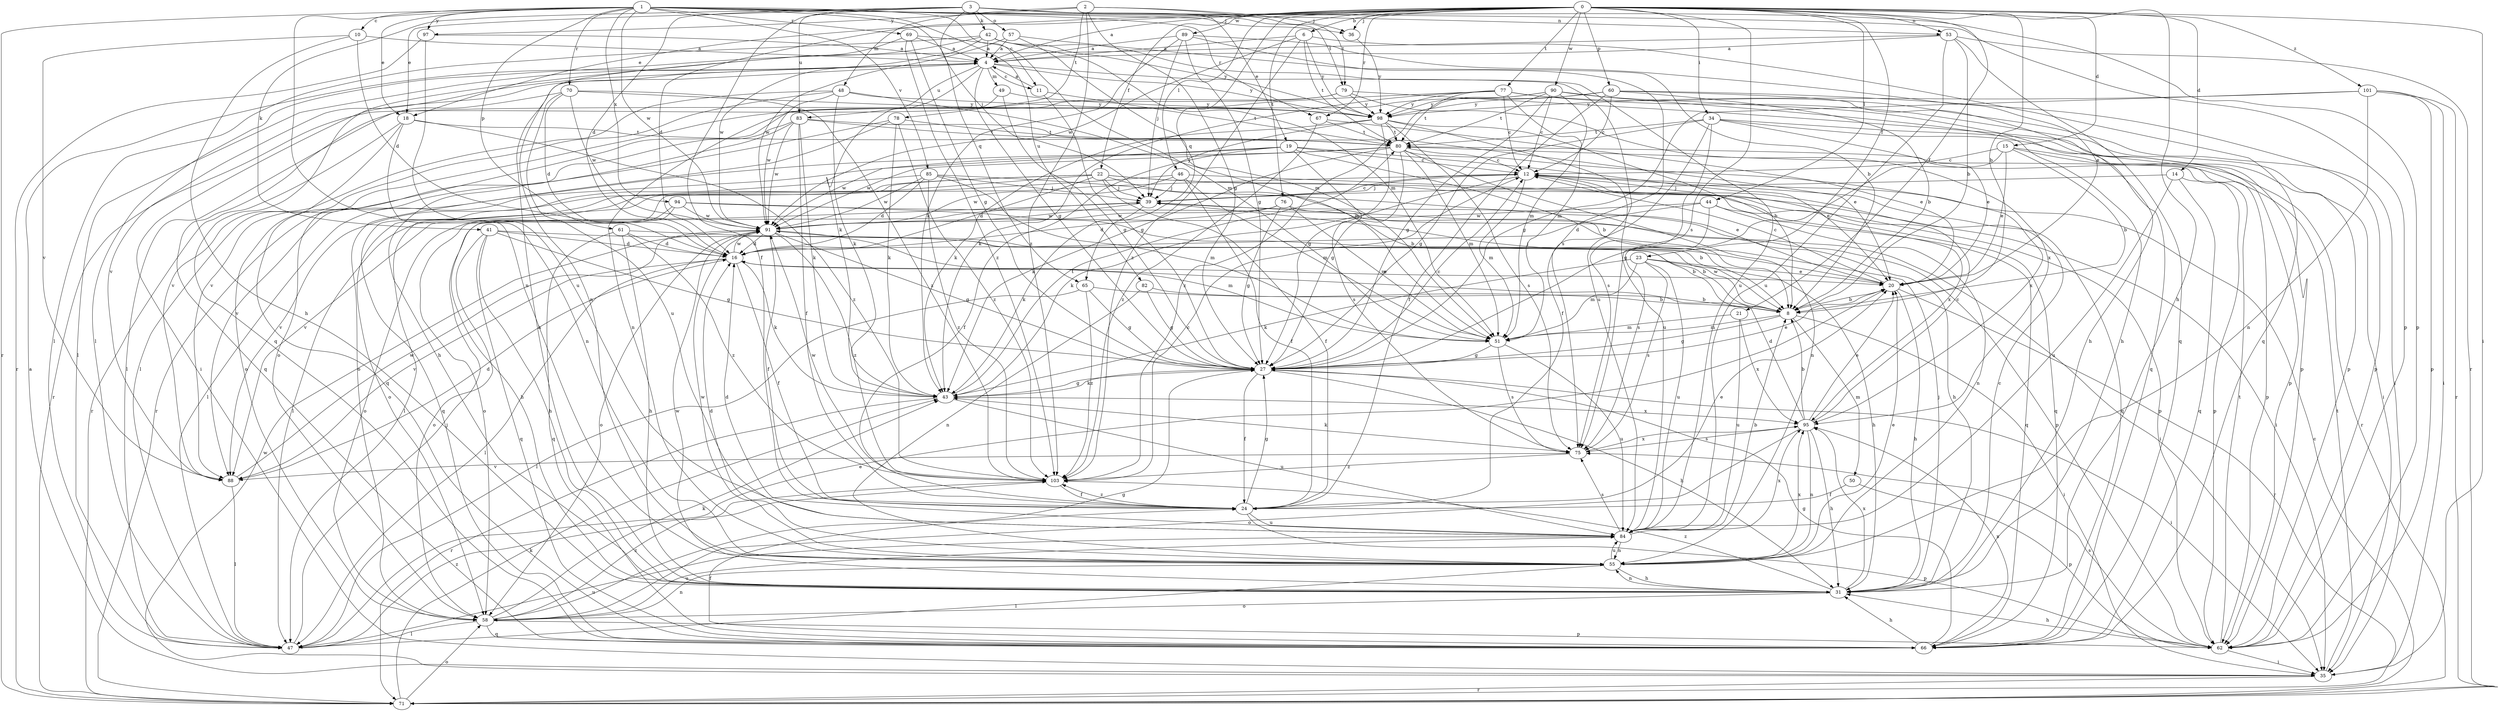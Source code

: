 strict digraph  {
0;
1;
2;
3;
4;
6;
8;
10;
11;
12;
14;
15;
16;
18;
19;
20;
21;
22;
23;
24;
27;
31;
34;
35;
36;
39;
41;
42;
43;
44;
46;
47;
48;
49;
50;
51;
53;
55;
57;
58;
60;
61;
62;
65;
66;
67;
69;
70;
71;
75;
76;
77;
78;
79;
80;
82;
83;
84;
85;
88;
89;
90;
91;
94;
95;
97;
98;
101;
103;
0 -> 4  [label=a];
0 -> 6  [label=b];
0 -> 8  [label=b];
0 -> 14  [label=d];
0 -> 15  [label=d];
0 -> 16  [label=d];
0 -> 18  [label=e];
0 -> 21  [label=f];
0 -> 22  [label=f];
0 -> 23  [label=f];
0 -> 31  [label=h];
0 -> 34  [label=i];
0 -> 35  [label=i];
0 -> 36  [label=j];
0 -> 44  [label=l];
0 -> 46  [label=l];
0 -> 53  [label=n];
0 -> 60  [label=p];
0 -> 65  [label=q];
0 -> 67  [label=r];
0 -> 75  [label=s];
0 -> 76  [label=t];
0 -> 77  [label=t];
0 -> 89  [label=w];
0 -> 90  [label=w];
0 -> 101  [label=z];
1 -> 10  [label=c];
1 -> 11  [label=c];
1 -> 18  [label=e];
1 -> 36  [label=j];
1 -> 53  [label=n];
1 -> 55  [label=n];
1 -> 61  [label=p];
1 -> 62  [label=p];
1 -> 65  [label=q];
1 -> 67  [label=r];
1 -> 69  [label=r];
1 -> 70  [label=r];
1 -> 71  [label=r];
1 -> 82  [label=u];
1 -> 85  [label=v];
1 -> 91  [label=w];
1 -> 94  [label=x];
1 -> 97  [label=y];
2 -> 27  [label=g];
2 -> 36  [label=j];
2 -> 48  [label=m];
2 -> 78  [label=t];
2 -> 79  [label=t];
2 -> 97  [label=y];
2 -> 103  [label=z];
3 -> 16  [label=d];
3 -> 18  [label=e];
3 -> 19  [label=e];
3 -> 24  [label=f];
3 -> 39  [label=j];
3 -> 41  [label=k];
3 -> 42  [label=k];
3 -> 57  [label=o];
3 -> 62  [label=p];
3 -> 79  [label=t];
3 -> 83  [label=u];
4 -> 11  [label=c];
4 -> 27  [label=g];
4 -> 31  [label=h];
4 -> 35  [label=i];
4 -> 43  [label=k];
4 -> 47  [label=l];
4 -> 49  [label=m];
4 -> 83  [label=u];
4 -> 84  [label=u];
4 -> 88  [label=v];
4 -> 98  [label=y];
6 -> 4  [label=a];
6 -> 66  [label=q];
6 -> 80  [label=t];
6 -> 91  [label=w];
6 -> 98  [label=y];
6 -> 103  [label=z];
8 -> 27  [label=g];
8 -> 35  [label=i];
8 -> 50  [label=m];
8 -> 51  [label=m];
8 -> 91  [label=w];
10 -> 4  [label=a];
10 -> 16  [label=d];
10 -> 31  [label=h];
10 -> 88  [label=v];
11 -> 4  [label=a];
11 -> 27  [label=g];
11 -> 80  [label=t];
12 -> 39  [label=j];
12 -> 43  [label=k];
12 -> 51  [label=m];
12 -> 66  [label=q];
12 -> 88  [label=v];
12 -> 95  [label=x];
14 -> 39  [label=j];
14 -> 62  [label=p];
14 -> 66  [label=q];
14 -> 84  [label=u];
15 -> 8  [label=b];
15 -> 12  [label=c];
15 -> 20  [label=e];
15 -> 27  [label=g];
15 -> 62  [label=p];
15 -> 71  [label=r];
16 -> 20  [label=e];
16 -> 24  [label=f];
16 -> 43  [label=k];
16 -> 47  [label=l];
16 -> 88  [label=v];
16 -> 91  [label=w];
18 -> 55  [label=n];
18 -> 66  [label=q];
18 -> 71  [label=r];
18 -> 80  [label=t];
18 -> 103  [label=z];
19 -> 8  [label=b];
19 -> 12  [label=c];
19 -> 20  [label=e];
19 -> 24  [label=f];
19 -> 75  [label=s];
19 -> 88  [label=v];
19 -> 91  [label=w];
20 -> 8  [label=b];
20 -> 12  [label=c];
20 -> 31  [label=h];
20 -> 39  [label=j];
20 -> 71  [label=r];
21 -> 51  [label=m];
21 -> 84  [label=u];
21 -> 95  [label=x];
22 -> 8  [label=b];
22 -> 16  [label=d];
22 -> 24  [label=f];
22 -> 35  [label=i];
22 -> 39  [label=j];
22 -> 47  [label=l];
22 -> 58  [label=o];
22 -> 66  [label=q];
22 -> 88  [label=v];
23 -> 20  [label=e];
23 -> 31  [label=h];
23 -> 43  [label=k];
23 -> 51  [label=m];
23 -> 75  [label=s];
23 -> 84  [label=u];
24 -> 20  [label=e];
24 -> 27  [label=g];
24 -> 62  [label=p];
24 -> 84  [label=u];
24 -> 103  [label=z];
27 -> 12  [label=c];
27 -> 20  [label=e];
27 -> 24  [label=f];
27 -> 31  [label=h];
27 -> 35  [label=i];
27 -> 43  [label=k];
31 -> 12  [label=c];
31 -> 39  [label=j];
31 -> 55  [label=n];
31 -> 58  [label=o];
31 -> 91  [label=w];
31 -> 95  [label=x];
31 -> 103  [label=z];
34 -> 20  [label=e];
34 -> 24  [label=f];
34 -> 27  [label=g];
34 -> 35  [label=i];
34 -> 62  [label=p];
34 -> 75  [label=s];
34 -> 80  [label=t];
35 -> 4  [label=a];
35 -> 71  [label=r];
35 -> 80  [label=t];
35 -> 91  [label=w];
36 -> 98  [label=y];
39 -> 12  [label=c];
39 -> 35  [label=i];
39 -> 43  [label=k];
39 -> 58  [label=o];
39 -> 91  [label=w];
41 -> 8  [label=b];
41 -> 16  [label=d];
41 -> 27  [label=g];
41 -> 31  [label=h];
41 -> 58  [label=o];
41 -> 66  [label=q];
42 -> 4  [label=a];
42 -> 47  [label=l];
42 -> 51  [label=m];
42 -> 66  [label=q];
42 -> 84  [label=u];
42 -> 91  [label=w];
42 -> 98  [label=y];
43 -> 27  [label=g];
43 -> 71  [label=r];
43 -> 80  [label=t];
43 -> 84  [label=u];
43 -> 95  [label=x];
44 -> 16  [label=d];
44 -> 55  [label=n];
44 -> 66  [label=q];
44 -> 75  [label=s];
44 -> 91  [label=w];
46 -> 24  [label=f];
46 -> 39  [label=j];
46 -> 47  [label=l];
46 -> 51  [label=m];
46 -> 62  [label=p];
46 -> 91  [label=w];
47 -> 20  [label=e];
47 -> 39  [label=j];
47 -> 84  [label=u];
47 -> 103  [label=z];
48 -> 43  [label=k];
48 -> 47  [label=l];
48 -> 51  [label=m];
48 -> 88  [label=v];
48 -> 91  [label=w];
48 -> 98  [label=y];
49 -> 27  [label=g];
49 -> 71  [label=r];
49 -> 98  [label=y];
50 -> 24  [label=f];
50 -> 62  [label=p];
51 -> 27  [label=g];
51 -> 75  [label=s];
51 -> 84  [label=u];
53 -> 4  [label=a];
53 -> 8  [label=b];
53 -> 47  [label=l];
53 -> 66  [label=q];
53 -> 71  [label=r];
53 -> 84  [label=u];
55 -> 16  [label=d];
55 -> 20  [label=e];
55 -> 31  [label=h];
55 -> 47  [label=l];
55 -> 84  [label=u];
55 -> 91  [label=w];
55 -> 95  [label=x];
57 -> 4  [label=a];
57 -> 8  [label=b];
57 -> 51  [label=m];
57 -> 91  [label=w];
58 -> 27  [label=g];
58 -> 43  [label=k];
58 -> 47  [label=l];
58 -> 55  [label=n];
58 -> 62  [label=p];
58 -> 66  [label=q];
58 -> 84  [label=u];
58 -> 103  [label=z];
60 -> 8  [label=b];
60 -> 12  [label=c];
60 -> 24  [label=f];
60 -> 31  [label=h];
60 -> 58  [label=o];
60 -> 62  [label=p];
60 -> 98  [label=y];
61 -> 8  [label=b];
61 -> 16  [label=d];
61 -> 31  [label=h];
61 -> 66  [label=q];
61 -> 103  [label=z];
62 -> 31  [label=h];
62 -> 35  [label=i];
62 -> 75  [label=s];
62 -> 80  [label=t];
65 -> 8  [label=b];
65 -> 27  [label=g];
65 -> 47  [label=l];
65 -> 103  [label=z];
66 -> 24  [label=f];
66 -> 27  [label=g];
66 -> 31  [label=h];
66 -> 95  [label=x];
67 -> 20  [label=e];
67 -> 80  [label=t];
67 -> 103  [label=z];
69 -> 4  [label=a];
69 -> 27  [label=g];
69 -> 51  [label=m];
69 -> 55  [label=n];
69 -> 103  [label=z];
70 -> 16  [label=d];
70 -> 66  [label=q];
70 -> 84  [label=u];
70 -> 91  [label=w];
70 -> 98  [label=y];
70 -> 103  [label=z];
71 -> 12  [label=c];
71 -> 43  [label=k];
71 -> 58  [label=o];
75 -> 43  [label=k];
75 -> 88  [label=v];
75 -> 95  [label=x];
75 -> 103  [label=z];
76 -> 16  [label=d];
76 -> 27  [label=g];
76 -> 31  [label=h];
76 -> 51  [label=m];
76 -> 91  [label=w];
77 -> 12  [label=c];
77 -> 35  [label=i];
77 -> 43  [label=k];
77 -> 51  [label=m];
77 -> 62  [label=p];
77 -> 80  [label=t];
77 -> 88  [label=v];
77 -> 98  [label=y];
78 -> 43  [label=k];
78 -> 58  [label=o];
78 -> 71  [label=r];
78 -> 80  [label=t];
78 -> 103  [label=z];
79 -> 47  [label=l];
79 -> 55  [label=n];
79 -> 62  [label=p];
79 -> 95  [label=x];
79 -> 98  [label=y];
80 -> 12  [label=c];
80 -> 27  [label=g];
80 -> 43  [label=k];
80 -> 47  [label=l];
80 -> 51  [label=m];
80 -> 55  [label=n];
80 -> 91  [label=w];
80 -> 95  [label=x];
82 -> 8  [label=b];
82 -> 27  [label=g];
82 -> 55  [label=n];
83 -> 20  [label=e];
83 -> 24  [label=f];
83 -> 31  [label=h];
83 -> 43  [label=k];
83 -> 58  [label=o];
83 -> 80  [label=t];
83 -> 91  [label=w];
84 -> 8  [label=b];
84 -> 16  [label=d];
84 -> 55  [label=n];
84 -> 75  [label=s];
84 -> 95  [label=x];
85 -> 16  [label=d];
85 -> 20  [label=e];
85 -> 39  [label=j];
85 -> 51  [label=m];
85 -> 66  [label=q];
85 -> 91  [label=w];
85 -> 103  [label=z];
88 -> 16  [label=d];
88 -> 47  [label=l];
88 -> 91  [label=w];
89 -> 4  [label=a];
89 -> 20  [label=e];
89 -> 27  [label=g];
89 -> 39  [label=j];
89 -> 43  [label=k];
89 -> 75  [label=s];
90 -> 12  [label=c];
90 -> 27  [label=g];
90 -> 31  [label=h];
90 -> 51  [label=m];
90 -> 66  [label=q];
90 -> 80  [label=t];
90 -> 98  [label=y];
90 -> 103  [label=z];
91 -> 16  [label=d];
91 -> 24  [label=f];
91 -> 27  [label=g];
91 -> 51  [label=m];
91 -> 58  [label=o];
91 -> 103  [label=z];
94 -> 8  [label=b];
94 -> 31  [label=h];
94 -> 58  [label=o];
94 -> 62  [label=p];
94 -> 91  [label=w];
95 -> 8  [label=b];
95 -> 12  [label=c];
95 -> 16  [label=d];
95 -> 20  [label=e];
95 -> 31  [label=h];
95 -> 55  [label=n];
95 -> 58  [label=o];
95 -> 75  [label=s];
97 -> 4  [label=a];
97 -> 71  [label=r];
97 -> 84  [label=u];
98 -> 8  [label=b];
98 -> 27  [label=g];
98 -> 39  [label=j];
98 -> 43  [label=k];
98 -> 75  [label=s];
98 -> 80  [label=t];
98 -> 84  [label=u];
101 -> 27  [label=g];
101 -> 35  [label=i];
101 -> 55  [label=n];
101 -> 62  [label=p];
101 -> 71  [label=r];
101 -> 98  [label=y];
103 -> 12  [label=c];
103 -> 24  [label=f];
103 -> 91  [label=w];
}
